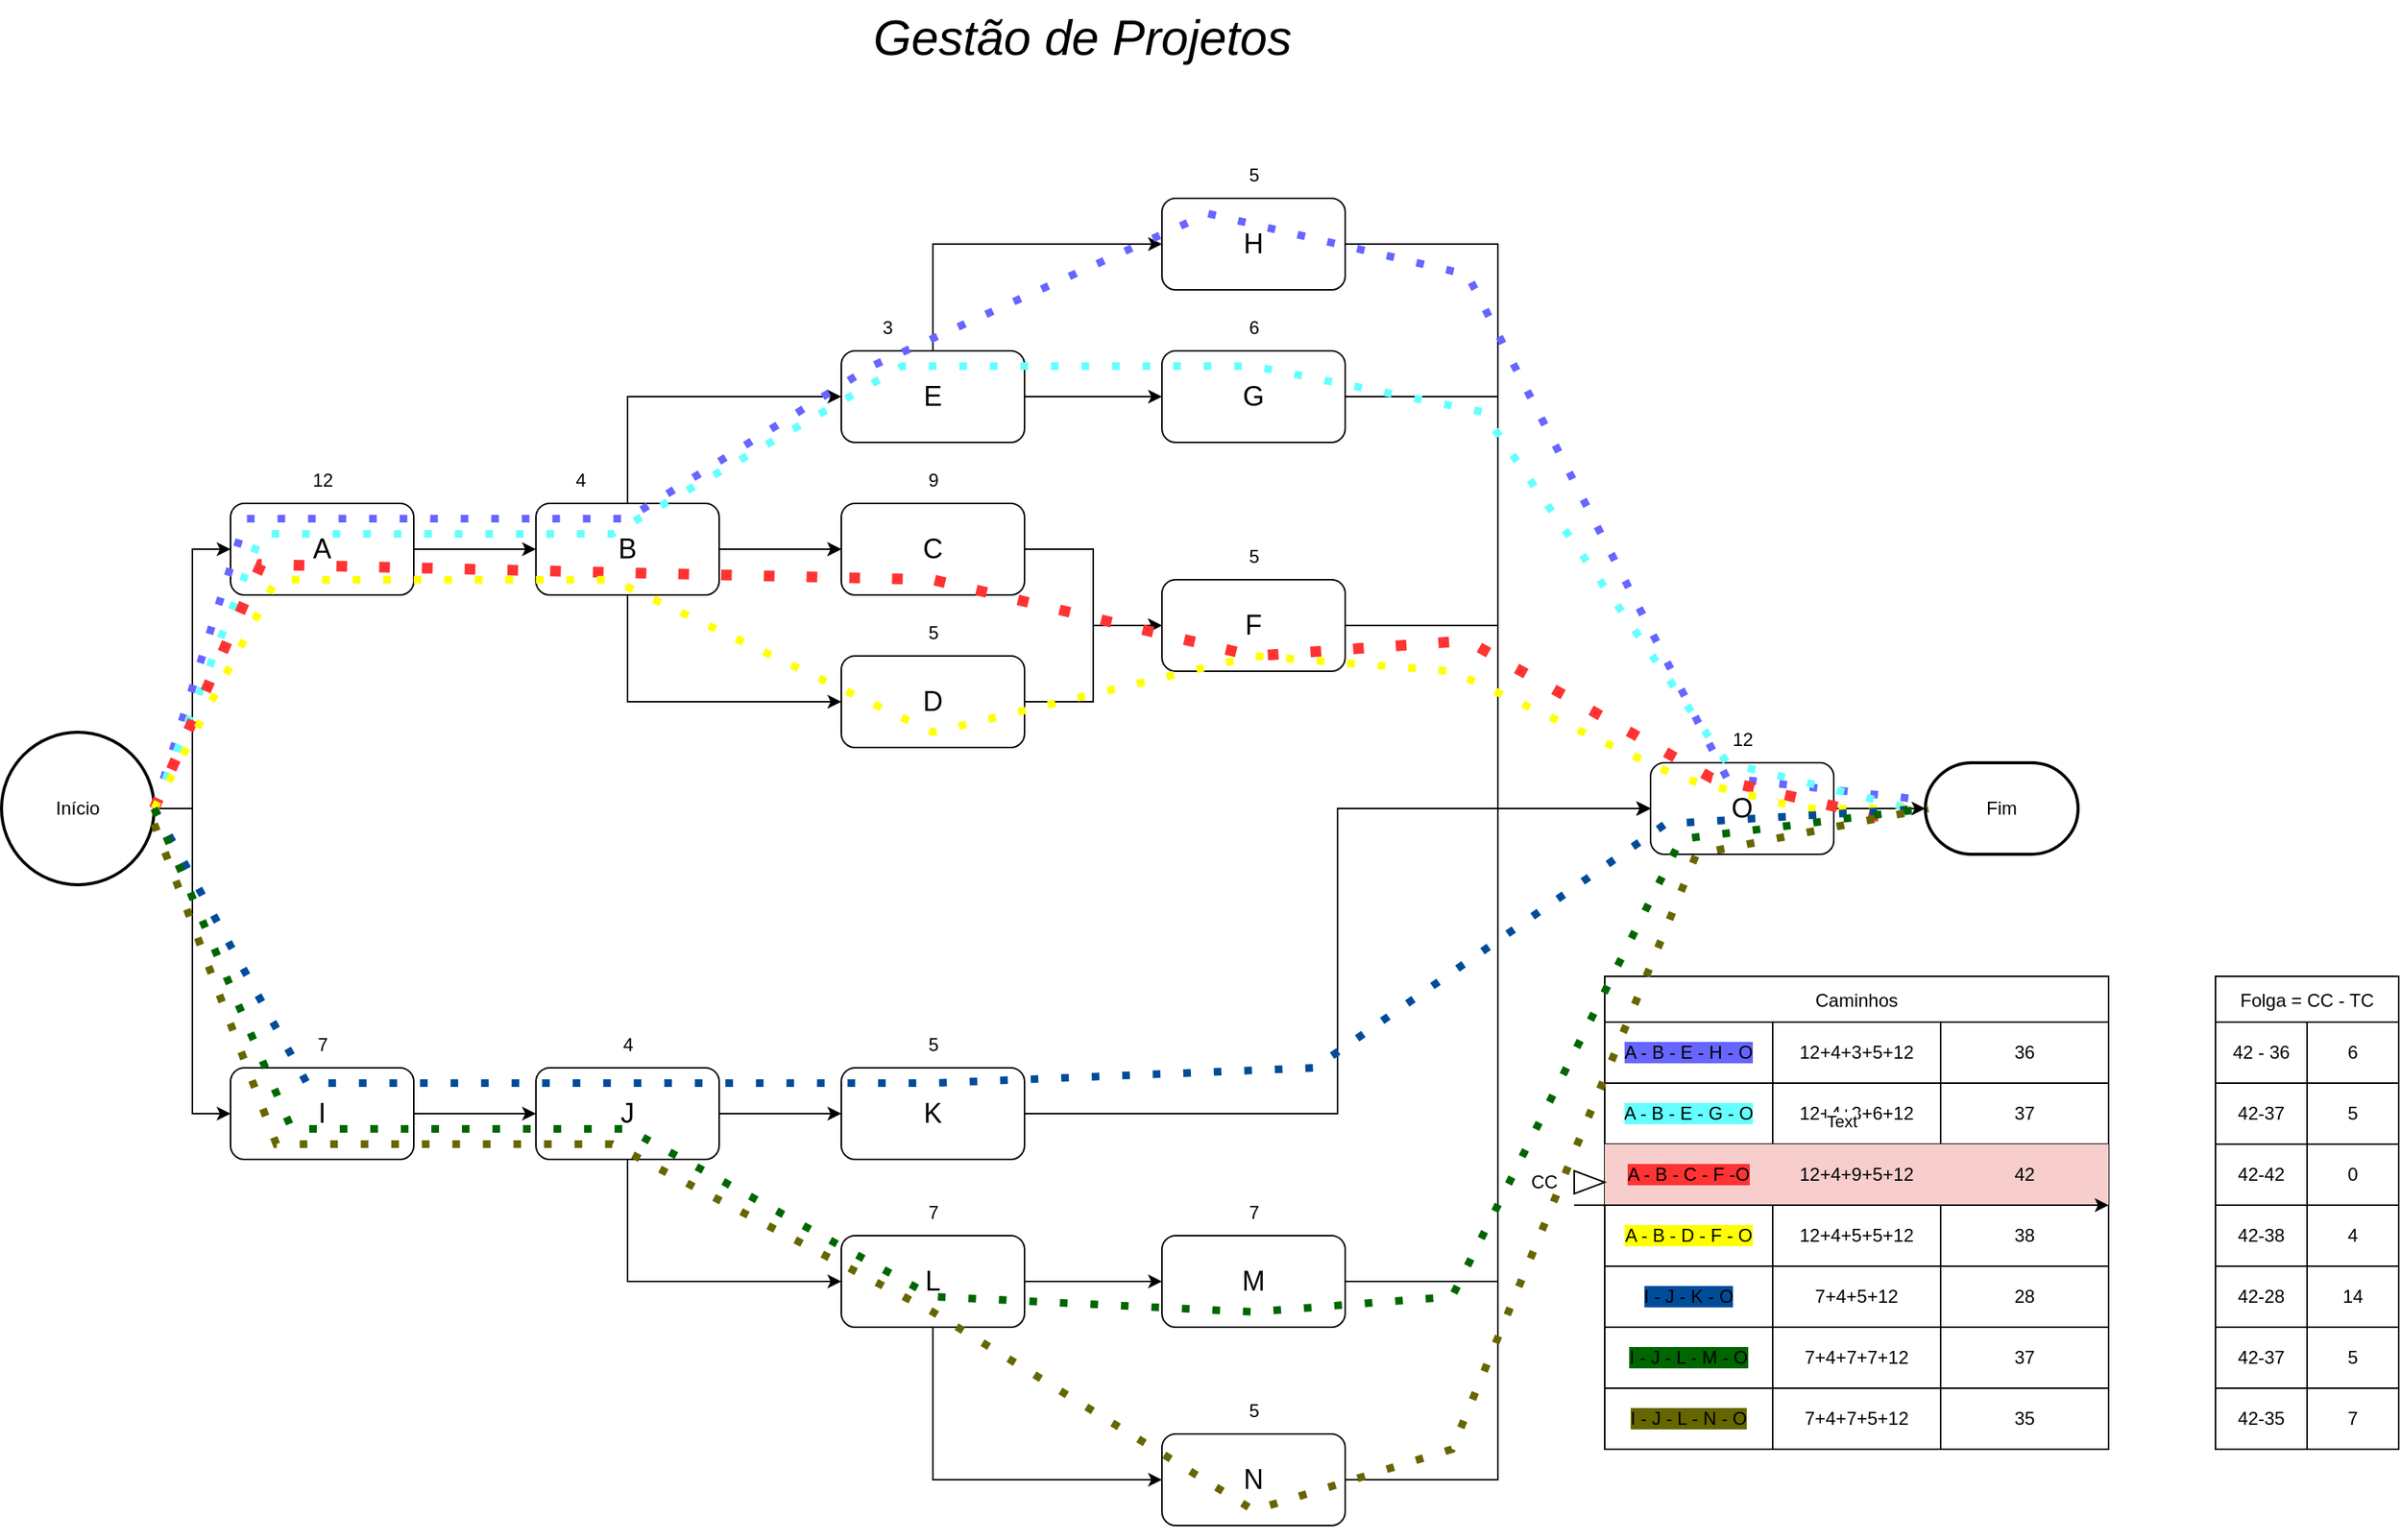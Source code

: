 <mxfile version="26.0.16">
  <diagram name="Página-1" id="0roOkrqSgenMZHxSDU-n">
    <mxGraphModel dx="1737" dy="2111" grid="1" gridSize="10" guides="1" tooltips="1" connect="1" arrows="1" fold="1" page="1" pageScale="1" pageWidth="827" pageHeight="1169" math="0" shadow="0">
      <root>
        <mxCell id="0" />
        <mxCell id="1" parent="0" />
        <mxCell id="WzQMr4qSlncRj3BHudcg-3" style="edgeStyle=orthogonalEdgeStyle;rounded=0;orthogonalLoop=1;jettySize=auto;html=1;exitX=1;exitY=0.5;exitDx=0;exitDy=0;exitPerimeter=0;entryX=0;entryY=0.5;entryDx=0;entryDy=0;" edge="1" parent="1" source="lWj-EIrfLnZZSR6V_0Eu-1" target="WzQMr4qSlncRj3BHudcg-1">
          <mxGeometry relative="1" as="geometry" />
        </mxCell>
        <mxCell id="WzQMr4qSlncRj3BHudcg-5" style="edgeStyle=orthogonalEdgeStyle;rounded=0;orthogonalLoop=1;jettySize=auto;html=1;exitX=1;exitY=0.5;exitDx=0;exitDy=0;exitPerimeter=0;entryX=0;entryY=0.5;entryDx=0;entryDy=0;" edge="1" parent="1" source="lWj-EIrfLnZZSR6V_0Eu-1" target="WzQMr4qSlncRj3BHudcg-4">
          <mxGeometry relative="1" as="geometry" />
        </mxCell>
        <mxCell id="lWj-EIrfLnZZSR6V_0Eu-1" value="Início" style="strokeWidth=2;html=1;shape=mxgraph.flowchart.start_2;whiteSpace=wrap;" parent="1" vertex="1">
          <mxGeometry x="20" y="280" width="100" height="100" as="geometry" />
        </mxCell>
        <mxCell id="lWj-EIrfLnZZSR6V_0Eu-2" value="Fim" style="strokeWidth=2;html=1;shape=mxgraph.flowchart.terminator;whiteSpace=wrap;" parent="1" vertex="1">
          <mxGeometry x="1280" y="300" width="100" height="60" as="geometry" />
        </mxCell>
        <mxCell id="lWj-EIrfLnZZSR6V_0Eu-3" value="Gestão de Projetos" style="text;strokeColor=none;fillColor=none;align=left;verticalAlign=middle;spacingLeft=4;spacingRight=4;overflow=hidden;points=[[0,0.5],[1,0.5]];portConstraint=eastwest;rotatable=0;whiteSpace=wrap;html=1;perimeterSpacing=0;fontSize=32;fontStyle=2" parent="1" vertex="1">
          <mxGeometry x="585" y="-200" width="310" height="50" as="geometry" />
        </mxCell>
        <mxCell id="WzQMr4qSlncRj3BHudcg-9" value="" style="edgeStyle=orthogonalEdgeStyle;rounded=0;orthogonalLoop=1;jettySize=auto;html=1;" edge="1" parent="1" source="WzQMr4qSlncRj3BHudcg-1" target="WzQMr4qSlncRj3BHudcg-8">
          <mxGeometry relative="1" as="geometry" />
        </mxCell>
        <mxCell id="WzQMr4qSlncRj3BHudcg-1" value="&lt;font style=&quot;font-size: 18px;&quot;&gt;A&lt;/font&gt;" style="rounded=1;whiteSpace=wrap;html=1;" vertex="1" parent="1">
          <mxGeometry x="170" y="130" width="120" height="60" as="geometry" />
        </mxCell>
        <mxCell id="WzQMr4qSlncRj3BHudcg-2" value="12" style="text;html=1;align=center;verticalAlign=middle;resizable=0;points=[];autosize=1;strokeColor=none;fillColor=none;" vertex="1" parent="1">
          <mxGeometry x="210" y="100" width="40" height="30" as="geometry" />
        </mxCell>
        <mxCell id="WzQMr4qSlncRj3BHudcg-34" value="" style="edgeStyle=orthogonalEdgeStyle;rounded=0;orthogonalLoop=1;jettySize=auto;html=1;" edge="1" parent="1" source="WzQMr4qSlncRj3BHudcg-4" target="WzQMr4qSlncRj3BHudcg-33">
          <mxGeometry relative="1" as="geometry" />
        </mxCell>
        <mxCell id="WzQMr4qSlncRj3BHudcg-4" value="&lt;font style=&quot;font-size: 18px;&quot;&gt;I&lt;/font&gt;" style="rounded=1;whiteSpace=wrap;html=1;" vertex="1" parent="1">
          <mxGeometry x="170" y="500" width="120" height="60" as="geometry" />
        </mxCell>
        <mxCell id="WzQMr4qSlncRj3BHudcg-6" value="7" style="text;html=1;align=center;verticalAlign=middle;resizable=0;points=[];autosize=1;strokeColor=none;fillColor=none;" vertex="1" parent="1">
          <mxGeometry x="215" y="470" width="30" height="30" as="geometry" />
        </mxCell>
        <mxCell id="WzQMr4qSlncRj3BHudcg-12" value="" style="edgeStyle=orthogonalEdgeStyle;rounded=0;orthogonalLoop=1;jettySize=auto;html=1;" edge="1" parent="1" source="WzQMr4qSlncRj3BHudcg-8" target="WzQMr4qSlncRj3BHudcg-11">
          <mxGeometry relative="1" as="geometry" />
        </mxCell>
        <mxCell id="WzQMr4qSlncRj3BHudcg-17" style="edgeStyle=orthogonalEdgeStyle;rounded=0;orthogonalLoop=1;jettySize=auto;html=1;exitX=0.5;exitY=1;exitDx=0;exitDy=0;entryX=0;entryY=0.5;entryDx=0;entryDy=0;" edge="1" parent="1" source="WzQMr4qSlncRj3BHudcg-8" target="WzQMr4qSlncRj3BHudcg-14">
          <mxGeometry relative="1" as="geometry" />
        </mxCell>
        <mxCell id="WzQMr4qSlncRj3BHudcg-21" value="" style="edgeStyle=orthogonalEdgeStyle;rounded=0;orthogonalLoop=1;jettySize=auto;html=1;entryX=0;entryY=0.5;entryDx=0;entryDy=0;exitX=0.5;exitY=0;exitDx=0;exitDy=0;" edge="1" parent="1" source="WzQMr4qSlncRj3BHudcg-8" target="WzQMr4qSlncRj3BHudcg-20">
          <mxGeometry relative="1" as="geometry" />
        </mxCell>
        <mxCell id="WzQMr4qSlncRj3BHudcg-8" value="&lt;font style=&quot;font-size: 18px;&quot;&gt;B&lt;/font&gt;" style="rounded=1;whiteSpace=wrap;html=1;" vertex="1" parent="1">
          <mxGeometry x="370" y="130" width="120" height="60" as="geometry" />
        </mxCell>
        <mxCell id="WzQMr4qSlncRj3BHudcg-10" value="4" style="text;html=1;align=center;verticalAlign=middle;resizable=0;points=[];autosize=1;strokeColor=none;fillColor=none;" vertex="1" parent="1">
          <mxGeometry x="384" y="100" width="30" height="30" as="geometry" />
        </mxCell>
        <mxCell id="WzQMr4qSlncRj3BHudcg-13" value="9" style="text;html=1;align=center;verticalAlign=middle;resizable=0;points=[];autosize=1;strokeColor=none;fillColor=none;" vertex="1" parent="1">
          <mxGeometry x="615" y="100" width="30" height="30" as="geometry" />
        </mxCell>
        <mxCell id="WzQMr4qSlncRj3BHudcg-24" value="" style="edgeStyle=orthogonalEdgeStyle;rounded=0;orthogonalLoop=1;jettySize=auto;html=1;" edge="1" parent="1" source="WzQMr4qSlncRj3BHudcg-14" target="WzQMr4qSlncRj3BHudcg-23">
          <mxGeometry relative="1" as="geometry" />
        </mxCell>
        <mxCell id="WzQMr4qSlncRj3BHudcg-14" value="&lt;font style=&quot;font-size: 18px;&quot;&gt;D&lt;/font&gt;" style="rounded=1;whiteSpace=wrap;html=1;" vertex="1" parent="1">
          <mxGeometry x="570" y="230" width="120" height="60" as="geometry" />
        </mxCell>
        <mxCell id="WzQMr4qSlncRj3BHudcg-16" value="" style="edgeStyle=orthogonalEdgeStyle;rounded=0;orthogonalLoop=1;jettySize=auto;html=1;" edge="1" parent="1" source="WzQMr4qSlncRj3BHudcg-8" target="WzQMr4qSlncRj3BHudcg-11">
          <mxGeometry relative="1" as="geometry">
            <mxPoint x="490" y="160" as="sourcePoint" />
            <mxPoint x="630" y="270" as="targetPoint" />
          </mxGeometry>
        </mxCell>
        <mxCell id="WzQMr4qSlncRj3BHudcg-25" style="edgeStyle=orthogonalEdgeStyle;rounded=0;orthogonalLoop=1;jettySize=auto;html=1;exitX=1;exitY=0.5;exitDx=0;exitDy=0;" edge="1" parent="1" source="WzQMr4qSlncRj3BHudcg-11" target="WzQMr4qSlncRj3BHudcg-23">
          <mxGeometry relative="1" as="geometry" />
        </mxCell>
        <mxCell id="WzQMr4qSlncRj3BHudcg-11" value="&lt;font style=&quot;font-size: 18px;&quot;&gt;C&lt;/font&gt;" style="rounded=1;whiteSpace=wrap;html=1;" vertex="1" parent="1">
          <mxGeometry x="570" y="130" width="120" height="60" as="geometry" />
        </mxCell>
        <mxCell id="WzQMr4qSlncRj3BHudcg-18" value="5" style="text;html=1;align=center;verticalAlign=middle;resizable=0;points=[];autosize=1;strokeColor=none;fillColor=none;" vertex="1" parent="1">
          <mxGeometry x="615" y="200" width="30" height="30" as="geometry" />
        </mxCell>
        <mxCell id="WzQMr4qSlncRj3BHudcg-28" value="" style="edgeStyle=orthogonalEdgeStyle;rounded=0;orthogonalLoop=1;jettySize=auto;html=1;" edge="1" parent="1" source="WzQMr4qSlncRj3BHudcg-20" target="WzQMr4qSlncRj3BHudcg-27">
          <mxGeometry relative="1" as="geometry" />
        </mxCell>
        <mxCell id="WzQMr4qSlncRj3BHudcg-30" value="" style="edgeStyle=orthogonalEdgeStyle;rounded=0;orthogonalLoop=1;jettySize=auto;html=1;exitX=0.5;exitY=0;exitDx=0;exitDy=0;entryX=0;entryY=0.5;entryDx=0;entryDy=0;" edge="1" parent="1" source="WzQMr4qSlncRj3BHudcg-20" target="WzQMr4qSlncRj3BHudcg-29">
          <mxGeometry relative="1" as="geometry" />
        </mxCell>
        <mxCell id="WzQMr4qSlncRj3BHudcg-20" value="&lt;font style=&quot;font-size: 18px;&quot;&gt;E&lt;/font&gt;" style="rounded=1;whiteSpace=wrap;html=1;" vertex="1" parent="1">
          <mxGeometry x="570" y="30" width="120" height="60" as="geometry" />
        </mxCell>
        <mxCell id="WzQMr4qSlncRj3BHudcg-22" value="3" style="text;html=1;align=center;verticalAlign=middle;resizable=0;points=[];autosize=1;strokeColor=none;fillColor=none;" vertex="1" parent="1">
          <mxGeometry x="585" width="30" height="30" as="geometry" />
        </mxCell>
        <mxCell id="WzQMr4qSlncRj3BHudcg-52" style="edgeStyle=orthogonalEdgeStyle;rounded=0;orthogonalLoop=1;jettySize=auto;html=1;exitX=1;exitY=0.5;exitDx=0;exitDy=0;entryX=0;entryY=0.5;entryDx=0;entryDy=0;" edge="1" parent="1" source="WzQMr4qSlncRj3BHudcg-23" target="WzQMr4qSlncRj3BHudcg-48">
          <mxGeometry relative="1" as="geometry" />
        </mxCell>
        <mxCell id="WzQMr4qSlncRj3BHudcg-23" value="&lt;font style=&quot;font-size: 18px;&quot;&gt;F&lt;/font&gt;" style="rounded=1;whiteSpace=wrap;html=1;" vertex="1" parent="1">
          <mxGeometry x="780" y="180" width="120" height="60" as="geometry" />
        </mxCell>
        <mxCell id="WzQMr4qSlncRj3BHudcg-26" value="5" style="text;html=1;align=center;verticalAlign=middle;resizable=0;points=[];autosize=1;strokeColor=none;fillColor=none;" vertex="1" parent="1">
          <mxGeometry x="825" y="150" width="30" height="30" as="geometry" />
        </mxCell>
        <mxCell id="WzQMr4qSlncRj3BHudcg-54" style="edgeStyle=orthogonalEdgeStyle;rounded=0;orthogonalLoop=1;jettySize=auto;html=1;exitX=1;exitY=0.5;exitDx=0;exitDy=0;entryX=0;entryY=0.5;entryDx=0;entryDy=0;" edge="1" parent="1" source="WzQMr4qSlncRj3BHudcg-27" target="WzQMr4qSlncRj3BHudcg-48">
          <mxGeometry relative="1" as="geometry" />
        </mxCell>
        <mxCell id="WzQMr4qSlncRj3BHudcg-27" value="&lt;font style=&quot;font-size: 18px;&quot;&gt;G&lt;/font&gt;" style="rounded=1;whiteSpace=wrap;html=1;" vertex="1" parent="1">
          <mxGeometry x="780" y="30" width="120" height="60" as="geometry" />
        </mxCell>
        <mxCell id="WzQMr4qSlncRj3BHudcg-55" style="edgeStyle=orthogonalEdgeStyle;rounded=0;orthogonalLoop=1;jettySize=auto;html=1;exitX=1;exitY=0.5;exitDx=0;exitDy=0;entryX=0;entryY=0.5;entryDx=0;entryDy=0;" edge="1" parent="1" source="WzQMr4qSlncRj3BHudcg-29" target="WzQMr4qSlncRj3BHudcg-48">
          <mxGeometry relative="1" as="geometry">
            <mxPoint x="1150" y="300" as="targetPoint" />
          </mxGeometry>
        </mxCell>
        <mxCell id="WzQMr4qSlncRj3BHudcg-29" value="&lt;font style=&quot;font-size: 18px;&quot;&gt;H&lt;/font&gt;" style="rounded=1;whiteSpace=wrap;html=1;" vertex="1" parent="1">
          <mxGeometry x="780" y="-70" width="120" height="60" as="geometry" />
        </mxCell>
        <mxCell id="WzQMr4qSlncRj3BHudcg-31" value="5" style="text;html=1;align=center;verticalAlign=middle;resizable=0;points=[];autosize=1;strokeColor=none;fillColor=none;" vertex="1" parent="1">
          <mxGeometry x="825" y="-100" width="30" height="30" as="geometry" />
        </mxCell>
        <mxCell id="WzQMr4qSlncRj3BHudcg-32" value="6" style="text;html=1;align=center;verticalAlign=middle;resizable=0;points=[];autosize=1;strokeColor=none;fillColor=none;" vertex="1" parent="1">
          <mxGeometry x="825" width="30" height="30" as="geometry" />
        </mxCell>
        <mxCell id="WzQMr4qSlncRj3BHudcg-37" value="" style="edgeStyle=orthogonalEdgeStyle;rounded=0;orthogonalLoop=1;jettySize=auto;html=1;" edge="1" parent="1" source="WzQMr4qSlncRj3BHudcg-33" target="WzQMr4qSlncRj3BHudcg-36">
          <mxGeometry relative="1" as="geometry" />
        </mxCell>
        <mxCell id="WzQMr4qSlncRj3BHudcg-40" value="" style="edgeStyle=orthogonalEdgeStyle;rounded=0;orthogonalLoop=1;jettySize=auto;html=1;exitX=0.5;exitY=1;exitDx=0;exitDy=0;entryX=0;entryY=0.5;entryDx=0;entryDy=0;" edge="1" parent="1" source="WzQMr4qSlncRj3BHudcg-33" target="WzQMr4qSlncRj3BHudcg-39">
          <mxGeometry relative="1" as="geometry" />
        </mxCell>
        <mxCell id="WzQMr4qSlncRj3BHudcg-33" value="&lt;font style=&quot;font-size: 18px;&quot;&gt;J&lt;/font&gt;" style="rounded=1;whiteSpace=wrap;html=1;" vertex="1" parent="1">
          <mxGeometry x="370" y="500" width="120" height="60" as="geometry" />
        </mxCell>
        <mxCell id="WzQMr4qSlncRj3BHudcg-35" value="4" style="text;html=1;align=center;verticalAlign=middle;resizable=0;points=[];autosize=1;strokeColor=none;fillColor=none;" vertex="1" parent="1">
          <mxGeometry x="415" y="470" width="30" height="30" as="geometry" />
        </mxCell>
        <mxCell id="WzQMr4qSlncRj3BHudcg-53" style="edgeStyle=orthogonalEdgeStyle;rounded=0;orthogonalLoop=1;jettySize=auto;html=1;exitX=1;exitY=0.5;exitDx=0;exitDy=0;entryX=0;entryY=0.5;entryDx=0;entryDy=0;" edge="1" parent="1" source="WzQMr4qSlncRj3BHudcg-36" target="WzQMr4qSlncRj3BHudcg-48">
          <mxGeometry relative="1" as="geometry" />
        </mxCell>
        <mxCell id="WzQMr4qSlncRj3BHudcg-36" value="&lt;font style=&quot;font-size: 18px;&quot;&gt;K&lt;/font&gt;" style="rounded=1;whiteSpace=wrap;html=1;" vertex="1" parent="1">
          <mxGeometry x="570" y="500" width="120" height="60" as="geometry" />
        </mxCell>
        <mxCell id="WzQMr4qSlncRj3BHudcg-38" value="5" style="text;html=1;align=center;verticalAlign=middle;resizable=0;points=[];autosize=1;strokeColor=none;fillColor=none;" vertex="1" parent="1">
          <mxGeometry x="615" y="470" width="30" height="30" as="geometry" />
        </mxCell>
        <mxCell id="WzQMr4qSlncRj3BHudcg-43" value="" style="edgeStyle=orthogonalEdgeStyle;rounded=0;orthogonalLoop=1;jettySize=auto;html=1;" edge="1" parent="1" source="WzQMr4qSlncRj3BHudcg-39" target="WzQMr4qSlncRj3BHudcg-42">
          <mxGeometry relative="1" as="geometry" />
        </mxCell>
        <mxCell id="WzQMr4qSlncRj3BHudcg-46" value="" style="edgeStyle=orthogonalEdgeStyle;rounded=0;orthogonalLoop=1;jettySize=auto;html=1;entryX=0;entryY=0.5;entryDx=0;entryDy=0;exitX=0.5;exitY=1;exitDx=0;exitDy=0;" edge="1" parent="1" source="WzQMr4qSlncRj3BHudcg-39" target="WzQMr4qSlncRj3BHudcg-45">
          <mxGeometry relative="1" as="geometry" />
        </mxCell>
        <mxCell id="WzQMr4qSlncRj3BHudcg-39" value="&lt;font style=&quot;font-size: 18px;&quot;&gt;L&lt;/font&gt;" style="rounded=1;whiteSpace=wrap;html=1;" vertex="1" parent="1">
          <mxGeometry x="570" y="610" width="120" height="60" as="geometry" />
        </mxCell>
        <mxCell id="WzQMr4qSlncRj3BHudcg-41" value="7" style="text;html=1;align=center;verticalAlign=middle;resizable=0;points=[];autosize=1;strokeColor=none;fillColor=none;" vertex="1" parent="1">
          <mxGeometry x="615" y="580" width="30" height="30" as="geometry" />
        </mxCell>
        <mxCell id="WzQMr4qSlncRj3BHudcg-49" value="" style="edgeStyle=orthogonalEdgeStyle;rounded=0;orthogonalLoop=1;jettySize=auto;html=1;entryX=0;entryY=0.5;entryDx=0;entryDy=0;" edge="1" parent="1" source="WzQMr4qSlncRj3BHudcg-42" target="WzQMr4qSlncRj3BHudcg-48">
          <mxGeometry relative="1" as="geometry" />
        </mxCell>
        <mxCell id="WzQMr4qSlncRj3BHudcg-42" value="&lt;font style=&quot;font-size: 18px;&quot;&gt;M&lt;/font&gt;" style="rounded=1;whiteSpace=wrap;html=1;" vertex="1" parent="1">
          <mxGeometry x="780" y="610" width="120" height="60" as="geometry" />
        </mxCell>
        <mxCell id="WzQMr4qSlncRj3BHudcg-44" value="7" style="text;html=1;align=center;verticalAlign=middle;resizable=0;points=[];autosize=1;strokeColor=none;fillColor=none;" vertex="1" parent="1">
          <mxGeometry x="825" y="580" width="30" height="30" as="geometry" />
        </mxCell>
        <mxCell id="WzQMr4qSlncRj3BHudcg-51" style="edgeStyle=orthogonalEdgeStyle;rounded=0;orthogonalLoop=1;jettySize=auto;html=1;exitX=1;exitY=0.5;exitDx=0;exitDy=0;entryX=0;entryY=0.5;entryDx=0;entryDy=0;" edge="1" parent="1" source="WzQMr4qSlncRj3BHudcg-45" target="WzQMr4qSlncRj3BHudcg-48">
          <mxGeometry relative="1" as="geometry" />
        </mxCell>
        <mxCell id="WzQMr4qSlncRj3BHudcg-45" value="&lt;font style=&quot;font-size: 18px;&quot;&gt;N&lt;/font&gt;" style="rounded=1;whiteSpace=wrap;html=1;" vertex="1" parent="1">
          <mxGeometry x="780" y="740" width="120" height="60" as="geometry" />
        </mxCell>
        <mxCell id="WzQMr4qSlncRj3BHudcg-47" value="5" style="text;html=1;align=center;verticalAlign=middle;resizable=0;points=[];autosize=1;strokeColor=none;fillColor=none;" vertex="1" parent="1">
          <mxGeometry x="825" y="710" width="30" height="30" as="geometry" />
        </mxCell>
        <mxCell id="WzQMr4qSlncRj3BHudcg-48" value="&lt;font style=&quot;font-size: 18px;&quot;&gt;O&lt;/font&gt;" style="rounded=1;whiteSpace=wrap;html=1;" vertex="1" parent="1">
          <mxGeometry x="1100" y="300" width="120" height="60" as="geometry" />
        </mxCell>
        <mxCell id="WzQMr4qSlncRj3BHudcg-50" style="edgeStyle=orthogonalEdgeStyle;rounded=0;orthogonalLoop=1;jettySize=auto;html=1;exitX=1;exitY=0.5;exitDx=0;exitDy=0;entryX=0;entryY=0.5;entryDx=0;entryDy=0;entryPerimeter=0;" edge="1" parent="1" source="WzQMr4qSlncRj3BHudcg-48" target="lWj-EIrfLnZZSR6V_0Eu-2">
          <mxGeometry relative="1" as="geometry" />
        </mxCell>
        <mxCell id="WzQMr4qSlncRj3BHudcg-56" value="12" style="text;html=1;align=center;verticalAlign=middle;resizable=0;points=[];autosize=1;strokeColor=none;fillColor=none;" vertex="1" parent="1">
          <mxGeometry x="1140" y="270" width="40" height="30" as="geometry" />
        </mxCell>
        <mxCell id="WzQMr4qSlncRj3BHudcg-57" style="edgeStyle=orthogonalEdgeStyle;rounded=0;orthogonalLoop=1;jettySize=auto;html=1;exitX=0.5;exitY=1;exitDx=0;exitDy=0;" edge="1" parent="1" source="WzQMr4qSlncRj3BHudcg-45" target="WzQMr4qSlncRj3BHudcg-45">
          <mxGeometry relative="1" as="geometry" />
        </mxCell>
        <mxCell id="WzQMr4qSlncRj3BHudcg-81" value="Caminhos" style="shape=table;startSize=30;container=1;collapsible=0;childLayout=tableLayout;" vertex="1" parent="1">
          <mxGeometry x="1070" y="440" width="330" height="310" as="geometry" />
        </mxCell>
        <mxCell id="WzQMr4qSlncRj3BHudcg-82" value="" style="shape=tableRow;horizontal=0;startSize=0;swimlaneHead=0;swimlaneBody=0;strokeColor=inherit;top=0;left=0;bottom=0;right=0;collapsible=0;dropTarget=0;fillColor=none;points=[[0,0.5],[1,0.5]];portConstraint=eastwest;" vertex="1" parent="WzQMr4qSlncRj3BHudcg-81">
          <mxGeometry y="30" width="330" height="40" as="geometry" />
        </mxCell>
        <mxCell id="WzQMr4qSlncRj3BHudcg-83" value="&lt;span style=&quot;background-color: rgb(102, 102, 255);&quot;&gt;A - B - E - H - O&lt;/span&gt;" style="shape=partialRectangle;html=1;whiteSpace=wrap;connectable=0;strokeColor=inherit;overflow=hidden;fillColor=none;top=0;left=0;bottom=0;right=0;pointerEvents=1;" vertex="1" parent="WzQMr4qSlncRj3BHudcg-82">
          <mxGeometry width="110" height="40" as="geometry">
            <mxRectangle width="110" height="40" as="alternateBounds" />
          </mxGeometry>
        </mxCell>
        <mxCell id="WzQMr4qSlncRj3BHudcg-84" value="12+4+3+5+12" style="shape=partialRectangle;html=1;whiteSpace=wrap;connectable=0;strokeColor=inherit;overflow=hidden;fillColor=none;top=0;left=0;bottom=0;right=0;pointerEvents=1;" vertex="1" parent="WzQMr4qSlncRj3BHudcg-82">
          <mxGeometry x="110" width="110" height="40" as="geometry">
            <mxRectangle width="110" height="40" as="alternateBounds" />
          </mxGeometry>
        </mxCell>
        <mxCell id="WzQMr4qSlncRj3BHudcg-103" value="36" style="shape=partialRectangle;html=1;whiteSpace=wrap;connectable=0;strokeColor=inherit;overflow=hidden;fillColor=none;top=0;left=0;bottom=0;right=0;pointerEvents=1;" vertex="1" parent="WzQMr4qSlncRj3BHudcg-82">
          <mxGeometry x="220" width="110" height="40" as="geometry">
            <mxRectangle width="110" height="40" as="alternateBounds" />
          </mxGeometry>
        </mxCell>
        <mxCell id="WzQMr4qSlncRj3BHudcg-88" value="" style="shape=tableRow;horizontal=0;startSize=0;swimlaneHead=0;swimlaneBody=0;strokeColor=inherit;top=0;left=0;bottom=0;right=0;collapsible=0;dropTarget=0;fillColor=none;points=[[0,0.5],[1,0.5]];portConstraint=eastwest;" vertex="1" parent="WzQMr4qSlncRj3BHudcg-81">
          <mxGeometry y="70" width="330" height="40" as="geometry" />
        </mxCell>
        <mxCell id="WzQMr4qSlncRj3BHudcg-89" value="&lt;span style=&quot;background-color: rgb(102, 255, 255);&quot;&gt;A - B - E - G - O&lt;/span&gt;" style="shape=partialRectangle;html=1;whiteSpace=wrap;connectable=0;strokeColor=inherit;overflow=hidden;fillColor=none;top=0;left=0;bottom=0;right=0;pointerEvents=1;" vertex="1" parent="WzQMr4qSlncRj3BHudcg-88">
          <mxGeometry width="110" height="40" as="geometry">
            <mxRectangle width="110" height="40" as="alternateBounds" />
          </mxGeometry>
        </mxCell>
        <mxCell id="WzQMr4qSlncRj3BHudcg-90" value="12+4+3+6+12" style="shape=partialRectangle;html=1;whiteSpace=wrap;connectable=0;strokeColor=inherit;overflow=hidden;fillColor=none;top=0;left=0;bottom=0;right=0;pointerEvents=1;" vertex="1" parent="WzQMr4qSlncRj3BHudcg-88">
          <mxGeometry x="110" width="110" height="40" as="geometry">
            <mxRectangle width="110" height="40" as="alternateBounds" />
          </mxGeometry>
        </mxCell>
        <mxCell id="WzQMr4qSlncRj3BHudcg-104" value="37" style="shape=partialRectangle;html=1;whiteSpace=wrap;connectable=0;strokeColor=inherit;overflow=hidden;fillColor=none;top=0;left=0;bottom=0;right=0;pointerEvents=1;" vertex="1" parent="WzQMr4qSlncRj3BHudcg-88">
          <mxGeometry x="220" width="110" height="40" as="geometry">
            <mxRectangle width="110" height="40" as="alternateBounds" />
          </mxGeometry>
        </mxCell>
        <mxCell id="WzQMr4qSlncRj3BHudcg-85" value="" style="shape=tableRow;horizontal=0;startSize=0;swimlaneHead=0;swimlaneBody=0;strokeColor=inherit;top=0;left=0;bottom=0;right=0;collapsible=0;dropTarget=0;fillColor=none;points=[[0,0.5],[1,0.5]];portConstraint=eastwest;" vertex="1" parent="WzQMr4qSlncRj3BHudcg-81">
          <mxGeometry y="110" width="330" height="40" as="geometry" />
        </mxCell>
        <mxCell id="WzQMr4qSlncRj3BHudcg-86" value="&lt;span style=&quot;background-color: rgb(255, 51, 51);&quot;&gt;A - B - C - F -O&lt;/span&gt;" style="shape=partialRectangle;html=1;whiteSpace=wrap;connectable=0;strokeColor=#b85450;overflow=hidden;fillColor=#f8cecc;top=0;left=0;bottom=0;right=0;pointerEvents=1;" vertex="1" parent="WzQMr4qSlncRj3BHudcg-85">
          <mxGeometry width="110" height="40" as="geometry">
            <mxRectangle width="110" height="40" as="alternateBounds" />
          </mxGeometry>
        </mxCell>
        <mxCell id="WzQMr4qSlncRj3BHudcg-87" value="12+4+9+5+12" style="shape=partialRectangle;html=1;whiteSpace=wrap;connectable=0;strokeColor=#b85450;overflow=hidden;fillColor=#f8cecc;top=0;left=0;bottom=0;right=0;pointerEvents=1;" vertex="1" parent="WzQMr4qSlncRj3BHudcg-85">
          <mxGeometry x="110" width="110" height="40" as="geometry">
            <mxRectangle width="110" height="40" as="alternateBounds" />
          </mxGeometry>
        </mxCell>
        <mxCell id="WzQMr4qSlncRj3BHudcg-105" value="42" style="shape=partialRectangle;html=1;whiteSpace=wrap;connectable=0;strokeColor=#b85450;overflow=hidden;fillColor=#f8cecc;top=0;left=0;bottom=0;right=0;pointerEvents=1;" vertex="1" parent="WzQMr4qSlncRj3BHudcg-85">
          <mxGeometry x="220" width="110" height="40" as="geometry">
            <mxRectangle width="110" height="40" as="alternateBounds" />
          </mxGeometry>
        </mxCell>
        <mxCell id="WzQMr4qSlncRj3BHudcg-91" value="" style="shape=tableRow;horizontal=0;startSize=0;swimlaneHead=0;swimlaneBody=0;strokeColor=inherit;top=0;left=0;bottom=0;right=0;collapsible=0;dropTarget=0;fillColor=none;points=[[0,0.5],[1,0.5]];portConstraint=eastwest;" vertex="1" parent="WzQMr4qSlncRj3BHudcg-81">
          <mxGeometry y="150" width="330" height="40" as="geometry" />
        </mxCell>
        <mxCell id="WzQMr4qSlncRj3BHudcg-92" value="&lt;span style=&quot;background-color: rgb(255, 255, 0);&quot;&gt;A - B - D - F - O&lt;/span&gt;" style="shape=partialRectangle;html=1;whiteSpace=wrap;connectable=0;strokeColor=inherit;overflow=hidden;fillColor=none;top=0;left=0;bottom=0;right=0;pointerEvents=1;" vertex="1" parent="WzQMr4qSlncRj3BHudcg-91">
          <mxGeometry width="110" height="40" as="geometry">
            <mxRectangle width="110" height="40" as="alternateBounds" />
          </mxGeometry>
        </mxCell>
        <mxCell id="WzQMr4qSlncRj3BHudcg-93" value="12+4+5+5+12" style="shape=partialRectangle;html=1;whiteSpace=wrap;connectable=0;strokeColor=inherit;overflow=hidden;fillColor=none;top=0;left=0;bottom=0;right=0;pointerEvents=1;" vertex="1" parent="WzQMr4qSlncRj3BHudcg-91">
          <mxGeometry x="110" width="110" height="40" as="geometry">
            <mxRectangle width="110" height="40" as="alternateBounds" />
          </mxGeometry>
        </mxCell>
        <mxCell id="WzQMr4qSlncRj3BHudcg-106" value="38" style="shape=partialRectangle;html=1;whiteSpace=wrap;connectable=0;strokeColor=inherit;overflow=hidden;fillColor=none;top=0;left=0;bottom=0;right=0;pointerEvents=1;" vertex="1" parent="WzQMr4qSlncRj3BHudcg-91">
          <mxGeometry x="220" width="110" height="40" as="geometry">
            <mxRectangle width="110" height="40" as="alternateBounds" />
          </mxGeometry>
        </mxCell>
        <mxCell id="WzQMr4qSlncRj3BHudcg-115" value="" style="shape=singleArrow;whiteSpace=wrap;html=1;arrowWidth=0.4;arrowSize=0.4;" vertex="1" parent="WzQMr4qSlncRj3BHudcg-91">
          <mxGeometry x="330" width="NaN" height="40" as="geometry">
            <mxRectangle width="NaN" height="40" as="alternateBounds" />
          </mxGeometry>
        </mxCell>
        <mxCell id="WzQMr4qSlncRj3BHudcg-94" value="" style="shape=tableRow;horizontal=0;startSize=0;swimlaneHead=0;swimlaneBody=0;strokeColor=inherit;top=0;left=0;bottom=0;right=0;collapsible=0;dropTarget=0;fillColor=none;points=[[0,0.5],[1,0.5]];portConstraint=eastwest;" vertex="1" parent="WzQMr4qSlncRj3BHudcg-81">
          <mxGeometry y="190" width="330" height="40" as="geometry" />
        </mxCell>
        <mxCell id="WzQMr4qSlncRj3BHudcg-95" value="&lt;span style=&quot;background-color: rgb(0, 76, 153);&quot;&gt;I - J - K - O&lt;/span&gt;" style="shape=partialRectangle;html=1;whiteSpace=wrap;connectable=0;strokeColor=inherit;overflow=hidden;fillColor=none;top=0;left=0;bottom=0;right=0;pointerEvents=1;" vertex="1" parent="WzQMr4qSlncRj3BHudcg-94">
          <mxGeometry width="110" height="40" as="geometry">
            <mxRectangle width="110" height="40" as="alternateBounds" />
          </mxGeometry>
        </mxCell>
        <mxCell id="WzQMr4qSlncRj3BHudcg-96" value="7+4+5+12" style="shape=partialRectangle;html=1;whiteSpace=wrap;connectable=0;strokeColor=inherit;overflow=hidden;fillColor=none;top=0;left=0;bottom=0;right=0;pointerEvents=1;" vertex="1" parent="WzQMr4qSlncRj3BHudcg-94">
          <mxGeometry x="110" width="110" height="40" as="geometry">
            <mxRectangle width="110" height="40" as="alternateBounds" />
          </mxGeometry>
        </mxCell>
        <mxCell id="WzQMr4qSlncRj3BHudcg-107" value="28" style="shape=partialRectangle;html=1;whiteSpace=wrap;connectable=0;strokeColor=inherit;overflow=hidden;fillColor=none;top=0;left=0;bottom=0;right=0;pointerEvents=1;" vertex="1" parent="WzQMr4qSlncRj3BHudcg-94">
          <mxGeometry x="220" width="110" height="40" as="geometry">
            <mxRectangle width="110" height="40" as="alternateBounds" />
          </mxGeometry>
        </mxCell>
        <mxCell id="WzQMr4qSlncRj3BHudcg-97" value="" style="shape=tableRow;horizontal=0;startSize=0;swimlaneHead=0;swimlaneBody=0;strokeColor=inherit;top=0;left=0;bottom=0;right=0;collapsible=0;dropTarget=0;fillColor=none;points=[[0,0.5],[1,0.5]];portConstraint=eastwest;" vertex="1" parent="WzQMr4qSlncRj3BHudcg-81">
          <mxGeometry y="230" width="330" height="40" as="geometry" />
        </mxCell>
        <mxCell id="WzQMr4qSlncRj3BHudcg-98" value="&lt;span style=&quot;background-color: rgb(0, 102, 0);&quot;&gt;I - J - L - M - O&lt;/span&gt;" style="shape=partialRectangle;html=1;whiteSpace=wrap;connectable=0;strokeColor=inherit;overflow=hidden;fillColor=none;top=0;left=0;bottom=0;right=0;pointerEvents=1;" vertex="1" parent="WzQMr4qSlncRj3BHudcg-97">
          <mxGeometry width="110" height="40" as="geometry">
            <mxRectangle width="110" height="40" as="alternateBounds" />
          </mxGeometry>
        </mxCell>
        <mxCell id="WzQMr4qSlncRj3BHudcg-99" value="7+4+7+7+12" style="shape=partialRectangle;html=1;whiteSpace=wrap;connectable=0;strokeColor=inherit;overflow=hidden;fillColor=none;top=0;left=0;bottom=0;right=0;pointerEvents=1;" vertex="1" parent="WzQMr4qSlncRj3BHudcg-97">
          <mxGeometry x="110" width="110" height="40" as="geometry">
            <mxRectangle width="110" height="40" as="alternateBounds" />
          </mxGeometry>
        </mxCell>
        <mxCell id="WzQMr4qSlncRj3BHudcg-108" value="37" style="shape=partialRectangle;html=1;whiteSpace=wrap;connectable=0;strokeColor=inherit;overflow=hidden;fillColor=none;top=0;left=0;bottom=0;right=0;pointerEvents=1;" vertex="1" parent="WzQMr4qSlncRj3BHudcg-97">
          <mxGeometry x="220" width="110" height="40" as="geometry">
            <mxRectangle width="110" height="40" as="alternateBounds" />
          </mxGeometry>
        </mxCell>
        <mxCell id="WzQMr4qSlncRj3BHudcg-100" value="" style="shape=tableRow;horizontal=0;startSize=0;swimlaneHead=0;swimlaneBody=0;strokeColor=inherit;top=0;left=0;bottom=0;right=0;collapsible=0;dropTarget=0;fillColor=none;points=[[0,0.5],[1,0.5]];portConstraint=eastwest;" vertex="1" parent="WzQMr4qSlncRj3BHudcg-81">
          <mxGeometry y="270" width="330" height="40" as="geometry" />
        </mxCell>
        <mxCell id="WzQMr4qSlncRj3BHudcg-101" value="&lt;span style=&quot;background-color: rgb(102, 102, 0);&quot;&gt;I - J - L - N - O&lt;/span&gt;" style="shape=partialRectangle;html=1;whiteSpace=wrap;connectable=0;strokeColor=inherit;overflow=hidden;fillColor=none;top=0;left=0;bottom=0;right=0;pointerEvents=1;" vertex="1" parent="WzQMr4qSlncRj3BHudcg-100">
          <mxGeometry width="110" height="40" as="geometry">
            <mxRectangle width="110" height="40" as="alternateBounds" />
          </mxGeometry>
        </mxCell>
        <mxCell id="WzQMr4qSlncRj3BHudcg-102" value="7+4+7+5+12" style="shape=partialRectangle;html=1;whiteSpace=wrap;connectable=0;strokeColor=inherit;overflow=hidden;fillColor=none;top=0;left=0;bottom=0;right=0;pointerEvents=1;" vertex="1" parent="WzQMr4qSlncRj3BHudcg-100">
          <mxGeometry x="110" width="110" height="40" as="geometry">
            <mxRectangle width="110" height="40" as="alternateBounds" />
          </mxGeometry>
        </mxCell>
        <mxCell id="WzQMr4qSlncRj3BHudcg-109" value="35" style="shape=partialRectangle;html=1;whiteSpace=wrap;connectable=0;strokeColor=inherit;overflow=hidden;fillColor=none;top=0;left=0;bottom=0;right=0;pointerEvents=1;" vertex="1" parent="WzQMr4qSlncRj3BHudcg-100">
          <mxGeometry x="220" width="110" height="40" as="geometry">
            <mxRectangle width="110" height="40" as="alternateBounds" />
          </mxGeometry>
        </mxCell>
        <mxCell id="WzQMr4qSlncRj3BHudcg-116" value="" style="edgeStyle=orthogonalEdgeStyle;rounded=0;orthogonalLoop=1;jettySize=auto;html=1;" edge="1" parent="1" source="WzQMr4qSlncRj3BHudcg-114" target="WzQMr4qSlncRj3BHudcg-115">
          <mxGeometry relative="1" as="geometry" />
        </mxCell>
        <mxCell id="WzQMr4qSlncRj3BHudcg-147" value="Text" style="edgeLabel;html=1;align=center;verticalAlign=middle;resizable=0;points=[];" vertex="1" connectable="0" parent="WzQMr4qSlncRj3BHudcg-116">
          <mxGeometry x="NaN" y="55" relative="1" as="geometry">
            <mxPoint x="NaN" y="NaN" as="offset" />
          </mxGeometry>
        </mxCell>
        <mxCell id="WzQMr4qSlncRj3BHudcg-114" value="CC" style="text;html=1;align=center;verticalAlign=middle;resizable=0;points=[];autosize=1;strokeColor=none;fillColor=none;" vertex="1" parent="1">
          <mxGeometry x="1010" y="560" width="40" height="30" as="geometry" />
        </mxCell>
        <mxCell id="WzQMr4qSlncRj3BHudcg-117" value="" style="triangle;whiteSpace=wrap;html=1;" vertex="1" parent="1">
          <mxGeometry x="1050" y="567.5" width="20" height="15" as="geometry" />
        </mxCell>
        <mxCell id="WzQMr4qSlncRj3BHudcg-119" value="Folga = CC - TC" style="shape=table;startSize=30;container=1;collapsible=0;childLayout=tableLayout;" vertex="1" parent="1">
          <mxGeometry x="1470" y="440" width="120" height="310" as="geometry" />
        </mxCell>
        <mxCell id="WzQMr4qSlncRj3BHudcg-120" value="" style="shape=tableRow;horizontal=0;startSize=0;swimlaneHead=0;swimlaneBody=0;strokeColor=inherit;top=0;left=0;bottom=0;right=0;collapsible=0;dropTarget=0;fillColor=none;points=[[0,0.5],[1,0.5]];portConstraint=eastwest;" vertex="1" parent="WzQMr4qSlncRj3BHudcg-119">
          <mxGeometry y="30" width="120" height="40" as="geometry" />
        </mxCell>
        <mxCell id="WzQMr4qSlncRj3BHudcg-121" value="42 - 36" style="shape=partialRectangle;html=1;whiteSpace=wrap;connectable=0;strokeColor=inherit;overflow=hidden;fillColor=none;top=0;left=0;bottom=0;right=0;pointerEvents=1;" vertex="1" parent="WzQMr4qSlncRj3BHudcg-120">
          <mxGeometry width="60" height="40" as="geometry">
            <mxRectangle width="60" height="40" as="alternateBounds" />
          </mxGeometry>
        </mxCell>
        <mxCell id="WzQMr4qSlncRj3BHudcg-122" value="6" style="shape=partialRectangle;html=1;whiteSpace=wrap;connectable=0;strokeColor=inherit;overflow=hidden;fillColor=none;top=0;left=0;bottom=0;right=0;pointerEvents=1;" vertex="1" parent="WzQMr4qSlncRj3BHudcg-120">
          <mxGeometry x="60" width="60" height="40" as="geometry">
            <mxRectangle width="60" height="40" as="alternateBounds" />
          </mxGeometry>
        </mxCell>
        <mxCell id="WzQMr4qSlncRj3BHudcg-123" value="" style="shape=tableRow;horizontal=0;startSize=0;swimlaneHead=0;swimlaneBody=0;strokeColor=inherit;top=0;left=0;bottom=0;right=0;collapsible=0;dropTarget=0;fillColor=none;points=[[0,0.5],[1,0.5]];portConstraint=eastwest;" vertex="1" parent="WzQMr4qSlncRj3BHudcg-119">
          <mxGeometry y="70" width="120" height="40" as="geometry" />
        </mxCell>
        <mxCell id="WzQMr4qSlncRj3BHudcg-124" value="42-37" style="shape=partialRectangle;html=1;whiteSpace=wrap;connectable=0;strokeColor=inherit;overflow=hidden;fillColor=none;top=0;left=0;bottom=0;right=0;pointerEvents=1;" vertex="1" parent="WzQMr4qSlncRj3BHudcg-123">
          <mxGeometry width="60" height="40" as="geometry">
            <mxRectangle width="60" height="40" as="alternateBounds" />
          </mxGeometry>
        </mxCell>
        <mxCell id="WzQMr4qSlncRj3BHudcg-125" value="5" style="shape=partialRectangle;html=1;whiteSpace=wrap;connectable=0;strokeColor=inherit;overflow=hidden;fillColor=none;top=0;left=0;bottom=0;right=0;pointerEvents=1;" vertex="1" parent="WzQMr4qSlncRj3BHudcg-123">
          <mxGeometry x="60" width="60" height="40" as="geometry">
            <mxRectangle width="60" height="40" as="alternateBounds" />
          </mxGeometry>
        </mxCell>
        <mxCell id="WzQMr4qSlncRj3BHudcg-126" value="" style="shape=tableRow;horizontal=0;startSize=0;swimlaneHead=0;swimlaneBody=0;strokeColor=inherit;top=0;left=0;bottom=0;right=0;collapsible=0;dropTarget=0;fillColor=none;points=[[0,0.5],[1,0.5]];portConstraint=eastwest;" vertex="1" parent="WzQMr4qSlncRj3BHudcg-119">
          <mxGeometry y="110" width="120" height="40" as="geometry" />
        </mxCell>
        <mxCell id="WzQMr4qSlncRj3BHudcg-127" value="42-42" style="shape=partialRectangle;html=1;whiteSpace=wrap;connectable=0;strokeColor=inherit;overflow=hidden;fillColor=none;top=0;left=0;bottom=0;right=0;pointerEvents=1;" vertex="1" parent="WzQMr4qSlncRj3BHudcg-126">
          <mxGeometry width="60" height="40" as="geometry">
            <mxRectangle width="60" height="40" as="alternateBounds" />
          </mxGeometry>
        </mxCell>
        <mxCell id="WzQMr4qSlncRj3BHudcg-128" value="0" style="shape=partialRectangle;html=1;whiteSpace=wrap;connectable=0;strokeColor=inherit;overflow=hidden;fillColor=none;top=0;left=0;bottom=0;right=0;pointerEvents=1;" vertex="1" parent="WzQMr4qSlncRj3BHudcg-126">
          <mxGeometry x="60" width="60" height="40" as="geometry">
            <mxRectangle width="60" height="40" as="alternateBounds" />
          </mxGeometry>
        </mxCell>
        <mxCell id="WzQMr4qSlncRj3BHudcg-129" value="" style="shape=tableRow;horizontal=0;startSize=0;swimlaneHead=0;swimlaneBody=0;strokeColor=inherit;top=0;left=0;bottom=0;right=0;collapsible=0;dropTarget=0;fillColor=none;points=[[0,0.5],[1,0.5]];portConstraint=eastwest;" vertex="1" parent="WzQMr4qSlncRj3BHudcg-119">
          <mxGeometry y="150" width="120" height="40" as="geometry" />
        </mxCell>
        <mxCell id="WzQMr4qSlncRj3BHudcg-130" value="42-38" style="shape=partialRectangle;html=1;whiteSpace=wrap;connectable=0;strokeColor=inherit;overflow=hidden;fillColor=none;top=0;left=0;bottom=0;right=0;pointerEvents=1;" vertex="1" parent="WzQMr4qSlncRj3BHudcg-129">
          <mxGeometry width="60" height="40" as="geometry">
            <mxRectangle width="60" height="40" as="alternateBounds" />
          </mxGeometry>
        </mxCell>
        <mxCell id="WzQMr4qSlncRj3BHudcg-131" value="4" style="shape=partialRectangle;html=1;whiteSpace=wrap;connectable=0;strokeColor=inherit;overflow=hidden;fillColor=none;top=0;left=0;bottom=0;right=0;pointerEvents=1;" vertex="1" parent="WzQMr4qSlncRj3BHudcg-129">
          <mxGeometry x="60" width="60" height="40" as="geometry">
            <mxRectangle width="60" height="40" as="alternateBounds" />
          </mxGeometry>
        </mxCell>
        <mxCell id="WzQMr4qSlncRj3BHudcg-132" value="" style="shape=tableRow;horizontal=0;startSize=0;swimlaneHead=0;swimlaneBody=0;strokeColor=inherit;top=0;left=0;bottom=0;right=0;collapsible=0;dropTarget=0;fillColor=none;points=[[0,0.5],[1,0.5]];portConstraint=eastwest;" vertex="1" parent="WzQMr4qSlncRj3BHudcg-119">
          <mxGeometry y="190" width="120" height="40" as="geometry" />
        </mxCell>
        <mxCell id="WzQMr4qSlncRj3BHudcg-133" value="42-28" style="shape=partialRectangle;html=1;whiteSpace=wrap;connectable=0;strokeColor=inherit;overflow=hidden;fillColor=none;top=0;left=0;bottom=0;right=0;pointerEvents=1;" vertex="1" parent="WzQMr4qSlncRj3BHudcg-132">
          <mxGeometry width="60" height="40" as="geometry">
            <mxRectangle width="60" height="40" as="alternateBounds" />
          </mxGeometry>
        </mxCell>
        <mxCell id="WzQMr4qSlncRj3BHudcg-134" value="14" style="shape=partialRectangle;html=1;whiteSpace=wrap;connectable=0;strokeColor=inherit;overflow=hidden;fillColor=none;top=0;left=0;bottom=0;right=0;pointerEvents=1;" vertex="1" parent="WzQMr4qSlncRj3BHudcg-132">
          <mxGeometry x="60" width="60" height="40" as="geometry">
            <mxRectangle width="60" height="40" as="alternateBounds" />
          </mxGeometry>
        </mxCell>
        <mxCell id="WzQMr4qSlncRj3BHudcg-135" value="" style="shape=tableRow;horizontal=0;startSize=0;swimlaneHead=0;swimlaneBody=0;strokeColor=inherit;top=0;left=0;bottom=0;right=0;collapsible=0;dropTarget=0;fillColor=none;points=[[0,0.5],[1,0.5]];portConstraint=eastwest;" vertex="1" parent="WzQMr4qSlncRj3BHudcg-119">
          <mxGeometry y="230" width="120" height="40" as="geometry" />
        </mxCell>
        <mxCell id="WzQMr4qSlncRj3BHudcg-136" value="42-37" style="shape=partialRectangle;html=1;whiteSpace=wrap;connectable=0;strokeColor=inherit;overflow=hidden;fillColor=none;top=0;left=0;bottom=0;right=0;pointerEvents=1;" vertex="1" parent="WzQMr4qSlncRj3BHudcg-135">
          <mxGeometry width="60" height="40" as="geometry">
            <mxRectangle width="60" height="40" as="alternateBounds" />
          </mxGeometry>
        </mxCell>
        <mxCell id="WzQMr4qSlncRj3BHudcg-137" value="5" style="shape=partialRectangle;html=1;whiteSpace=wrap;connectable=0;strokeColor=inherit;overflow=hidden;fillColor=none;top=0;left=0;bottom=0;right=0;pointerEvents=1;" vertex="1" parent="WzQMr4qSlncRj3BHudcg-135">
          <mxGeometry x="60" width="60" height="40" as="geometry">
            <mxRectangle width="60" height="40" as="alternateBounds" />
          </mxGeometry>
        </mxCell>
        <mxCell id="WzQMr4qSlncRj3BHudcg-138" value="" style="shape=tableRow;horizontal=0;startSize=0;swimlaneHead=0;swimlaneBody=0;strokeColor=inherit;top=0;left=0;bottom=0;right=0;collapsible=0;dropTarget=0;fillColor=none;points=[[0,0.5],[1,0.5]];portConstraint=eastwest;" vertex="1" parent="WzQMr4qSlncRj3BHudcg-119">
          <mxGeometry y="270" width="120" height="40" as="geometry" />
        </mxCell>
        <mxCell id="WzQMr4qSlncRj3BHudcg-139" value="42-35" style="shape=partialRectangle;html=1;whiteSpace=wrap;connectable=0;strokeColor=inherit;overflow=hidden;fillColor=none;top=0;left=0;bottom=0;right=0;pointerEvents=1;" vertex="1" parent="WzQMr4qSlncRj3BHudcg-138">
          <mxGeometry width="60" height="40" as="geometry">
            <mxRectangle width="60" height="40" as="alternateBounds" />
          </mxGeometry>
        </mxCell>
        <mxCell id="WzQMr4qSlncRj3BHudcg-140" value="7" style="shape=partialRectangle;html=1;whiteSpace=wrap;connectable=0;strokeColor=inherit;overflow=hidden;fillColor=none;top=0;left=0;bottom=0;right=0;pointerEvents=1;" vertex="1" parent="WzQMr4qSlncRj3BHudcg-138">
          <mxGeometry x="60" width="60" height="40" as="geometry">
            <mxRectangle width="60" height="40" as="alternateBounds" />
          </mxGeometry>
        </mxCell>
        <mxCell id="WzQMr4qSlncRj3BHudcg-143" value="" style="endArrow=none;dashed=1;html=1;dashPattern=1 3;strokeWidth=5;rounded=0;fillColor=#6666FF;strokeColor=#6666FF;exitX=1;exitY=0.5;exitDx=0;exitDy=0;exitPerimeter=0;" edge="1" parent="1" source="lWj-EIrfLnZZSR6V_0Eu-1" target="lWj-EIrfLnZZSR6V_0Eu-2">
          <mxGeometry width="50" height="50" relative="1" as="geometry">
            <mxPoint x="140" y="330" as="sourcePoint" />
            <mxPoint x="770" y="260" as="targetPoint" />
            <Array as="points">
              <mxPoint x="180" y="140" />
              <mxPoint x="430" y="140" />
              <mxPoint x="590" y="40" />
              <mxPoint x="810" y="-60" />
              <mxPoint x="980" y="-20" />
              <mxPoint x="1150" y="310" />
            </Array>
          </mxGeometry>
        </mxCell>
        <mxCell id="WzQMr4qSlncRj3BHudcg-145" value="" style="endArrow=none;dashed=1;html=1;dashPattern=1 3;strokeWidth=5;rounded=0;strokeColor=#66FFFF;" edge="1" parent="1">
          <mxGeometry width="50" height="50" relative="1" as="geometry">
            <mxPoint x="120" y="330" as="sourcePoint" />
            <mxPoint x="1270" y="330" as="targetPoint" />
            <Array as="points">
              <mxPoint x="190" y="150" />
              <mxPoint x="420" y="150" />
              <mxPoint x="610" y="40" />
              <mxPoint x="840" y="40" />
              <mxPoint x="990" y="70" />
              <mxPoint x="1150" y="300" />
            </Array>
          </mxGeometry>
        </mxCell>
        <mxCell id="WzQMr4qSlncRj3BHudcg-146" value="" style="endArrow=none;dashed=1;html=1;dashPattern=1 3;strokeWidth=7;rounded=0;exitX=1;exitY=0.5;exitDx=0;exitDy=0;exitPerimeter=0;strokeColor=#FF3333;" edge="1" parent="1" source="lWj-EIrfLnZZSR6V_0Eu-1">
          <mxGeometry width="50" height="50" relative="1" as="geometry">
            <mxPoint x="720" y="310" as="sourcePoint" />
            <mxPoint x="1270" y="340" as="targetPoint" />
            <Array as="points">
              <mxPoint x="190" y="170" />
              <mxPoint x="630" y="180" />
              <mxPoint x="840" y="230" />
              <mxPoint x="980" y="220" />
              <mxPoint x="1140" y="310" />
            </Array>
          </mxGeometry>
        </mxCell>
        <mxCell id="WzQMr4qSlncRj3BHudcg-148" value="" style="endArrow=none;dashed=1;html=1;dashPattern=1 3;strokeWidth=5;rounded=0;strokeColor=#FFFF00;" edge="1" parent="1">
          <mxGeometry width="50" height="50" relative="1" as="geometry">
            <mxPoint x="120" y="330" as="sourcePoint" />
            <mxPoint x="1270" y="330" as="targetPoint" />
            <Array as="points">
              <mxPoint x="200" y="180" />
              <mxPoint x="420" y="180" />
              <mxPoint x="630" y="280" />
              <mxPoint x="840" y="230" />
              <mxPoint x="970" y="240" />
              <mxPoint x="1120" y="310" />
              <mxPoint x="1200" y="330" />
            </Array>
          </mxGeometry>
        </mxCell>
        <mxCell id="WzQMr4qSlncRj3BHudcg-149" value="" style="endArrow=none;dashed=1;html=1;dashPattern=1 3;strokeWidth=5;rounded=0;entryX=0;entryY=0.5;entryDx=0;entryDy=0;entryPerimeter=0;strokeColor=#004C99;" edge="1" parent="1" target="lWj-EIrfLnZZSR6V_0Eu-2">
          <mxGeometry width="50" height="50" relative="1" as="geometry">
            <mxPoint x="120" y="330" as="sourcePoint" />
            <mxPoint x="170" y="280" as="targetPoint" />
            <Array as="points">
              <mxPoint x="220" y="510" />
              <mxPoint x="430" y="510" />
              <mxPoint x="630" y="510" />
              <mxPoint x="880" y="500" />
              <mxPoint x="1110" y="340" />
            </Array>
          </mxGeometry>
        </mxCell>
        <mxCell id="WzQMr4qSlncRj3BHudcg-150" value="" style="endArrow=none;dashed=1;html=1;dashPattern=1 3;strokeWidth=5;rounded=0;strokeColor=#006600;" edge="1" parent="1">
          <mxGeometry width="50" height="50" relative="1" as="geometry">
            <mxPoint x="120" y="330" as="sourcePoint" />
            <mxPoint x="1280.941" y="330" as="targetPoint" />
            <Array as="points">
              <mxPoint x="210" y="540" />
              <mxPoint x="430" y="540" />
              <mxPoint x="630" y="650" />
              <mxPoint x="840" y="660" />
              <mxPoint x="970" y="650" />
              <mxPoint x="1120" y="350" />
            </Array>
          </mxGeometry>
        </mxCell>
        <mxCell id="WzQMr4qSlncRj3BHudcg-151" value="" style="endArrow=none;dashed=1;html=1;dashPattern=1 3;strokeWidth=5;rounded=0;strokeColor=#666600;" edge="1" parent="1">
          <mxGeometry width="50" height="50" relative="1" as="geometry">
            <mxPoint x="120" y="340" as="sourcePoint" />
            <mxPoint x="1281.882" y="330" as="targetPoint" />
            <Array as="points">
              <mxPoint x="200" y="550" />
              <mxPoint x="420" y="550" />
              <mxPoint x="630" y="660" />
              <mxPoint x="840" y="790" />
              <mxPoint x="970" y="750" />
              <mxPoint x="1130" y="360" />
            </Array>
          </mxGeometry>
        </mxCell>
      </root>
    </mxGraphModel>
  </diagram>
</mxfile>
